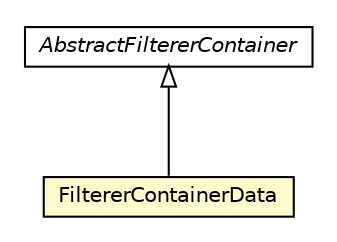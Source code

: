 #!/usr/local/bin/dot
#
# Class diagram 
# Generated by UMLGraph version R5_6-24-gf6e263 (http://www.umlgraph.org/)
#

digraph G {
	edge [fontname="Helvetica",fontsize=10,labelfontname="Helvetica",labelfontsize=10];
	node [fontname="Helvetica",fontsize=10,shape=plaintext];
	nodesep=0.25;
	ranksep=0.5;
	// org.universAAL.middleware.context.data.AbstractFiltererContainer
	c4015264 [label=<<table title="org.universAAL.middleware.context.data.AbstractFiltererContainer" border="0" cellborder="1" cellspacing="0" cellpadding="2" port="p" href="./AbstractFiltererContainer.html">
		<tr><td><table border="0" cellspacing="0" cellpadding="1">
<tr><td align="center" balign="center"><font face="Helvetica-Oblique"> AbstractFiltererContainer </font></td></tr>
		</table></td></tr>
		</table>>, URL="./AbstractFiltererContainer.html", fontname="Helvetica", fontcolor="black", fontsize=10.0];
	// org.universAAL.middleware.context.data.FiltererContainerData
	c4015266 [label=<<table title="org.universAAL.middleware.context.data.FiltererContainerData" border="0" cellborder="1" cellspacing="0" cellpadding="2" port="p" bgcolor="lemonChiffon" href="./FiltererContainerData.html">
		<tr><td><table border="0" cellspacing="0" cellpadding="1">
<tr><td align="center" balign="center"> FiltererContainerData </td></tr>
		</table></td></tr>
		</table>>, URL="./FiltererContainerData.html", fontname="Helvetica", fontcolor="black", fontsize=10.0];
	//org.universAAL.middleware.context.data.FiltererContainerData extends org.universAAL.middleware.context.data.AbstractFiltererContainer
	c4015264:p -> c4015266:p [dir=back,arrowtail=empty];
}

